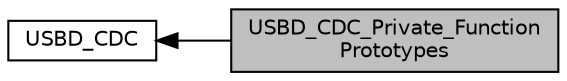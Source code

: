 digraph "USBD_CDC_Private_FunctionPrototypes"
{
  edge [fontname="Helvetica",fontsize="10",labelfontname="Helvetica",labelfontsize="10"];
  node [fontname="Helvetica",fontsize="10",shape=record];
  rankdir=LR;
  Node0 [label="USBD_CDC_Private_Function\lPrototypes",height=0.2,width=0.4,color="black", fillcolor="grey75", style="filled", fontcolor="black"];
  Node1 [label="USBD_CDC",height=0.2,width=0.4,color="black", fillcolor="white", style="filled",URL="$group___u_s_b_d___c_d_c.html",tooltip="usbd core module "];
  Node1->Node0 [shape=plaintext, dir="back", style="solid"];
}
